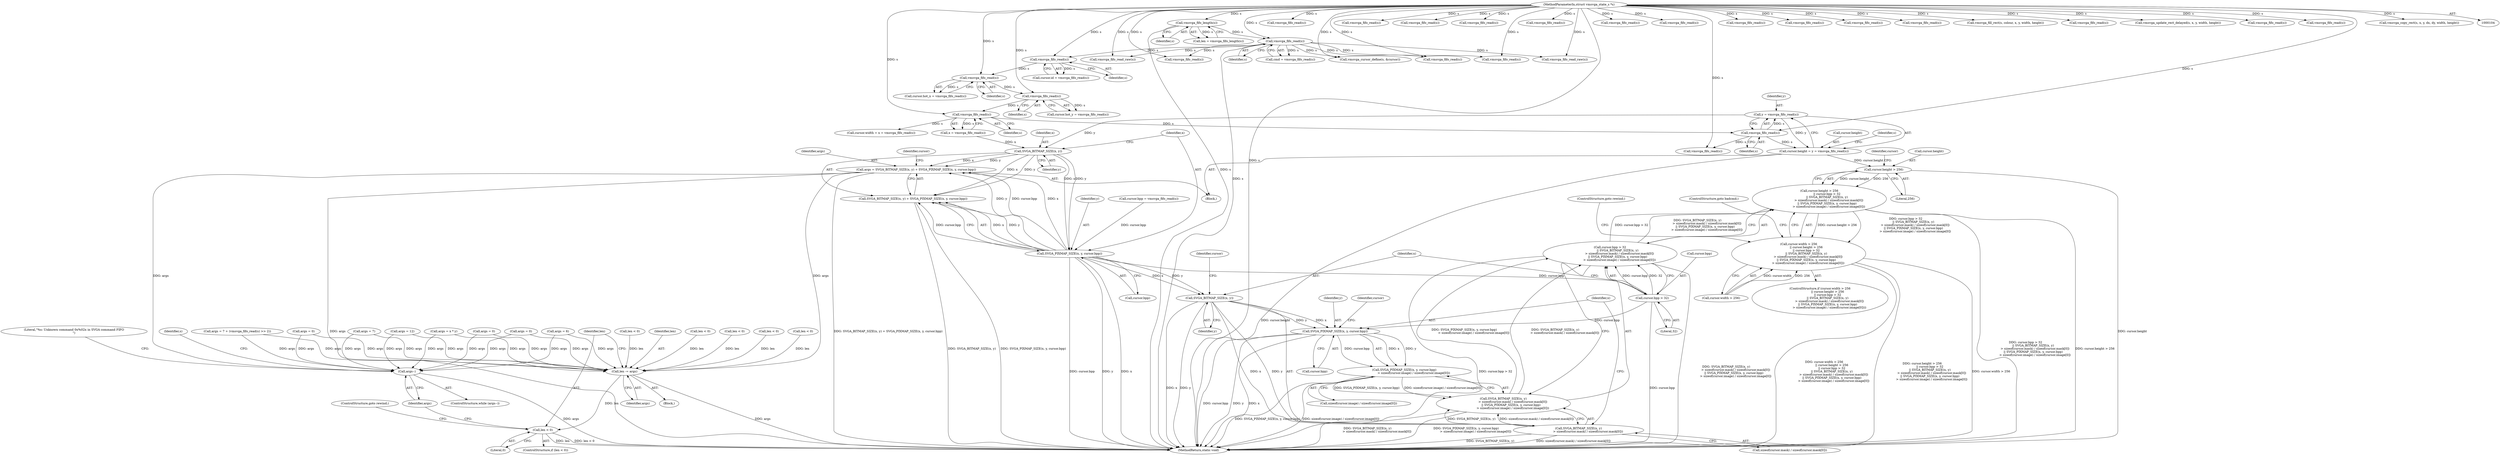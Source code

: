 digraph "0_qemu_167d97a3def77ee2dbf6e908b0ecbfe2103977db@API" {
"1000319" [label="(Call,y = vmsvga_fifo_read(s))"];
"1000321" [label="(Call,vmsvga_fifo_read(s))"];
"1000313" [label="(Call,vmsvga_fifo_read(s))"];
"1000305" [label="(Call,vmsvga_fifo_read(s))"];
"1000299" [label="(Call,vmsvga_fifo_read(s))"];
"1000293" [label="(Call,vmsvga_fifo_read(s))"];
"1000145" [label="(Call,vmsvga_fifo_read(s))"];
"1000125" [label="(Call,vmsvga_fifo_length(s))"];
"1000105" [label="(MethodParameterIn,struct vmsvga_state_s *s)"];
"1000315" [label="(Call,cursor.height = y = vmsvga_fifo_read(s))"];
"1000351" [label="(Call,cursor.height > 256)"];
"1000350" [label="(Call,cursor.height > 256\n                || cursor.bpp > 32\n                || SVGA_BITMAP_SIZE(x, y)\n                    > sizeof(cursor.mask) / sizeof(cursor.mask[0])\n                || SVGA_PIXMAP_SIZE(x, y, cursor.bpp)\n                    > sizeof(cursor.image) / sizeof(cursor.image[0]))"];
"1000344" [label="(Call,cursor.width > 256\n                || cursor.height > 256\n                || cursor.bpp > 32\n                || SVGA_BITMAP_SIZE(x, y)\n                    > sizeof(cursor.mask) / sizeof(cursor.mask[0])\n                || SVGA_PIXMAP_SIZE(x, y, cursor.bpp)\n                    > sizeof(cursor.image) / sizeof(cursor.image[0]))"];
"1000334" [label="(Call,SVGA_BITMAP_SIZE(x, y))"];
"1000331" [label="(Call,args = SVGA_BITMAP_SIZE(x, y) + SVGA_PIXMAP_SIZE(x, y, cursor.bpp))"];
"1000526" [label="(Call,len -= args)"];
"1000530" [label="(Call,len < 0)"];
"1000536" [label="(Call,args--)"];
"1000333" [label="(Call,SVGA_BITMAP_SIZE(x, y) + SVGA_PIXMAP_SIZE(x, y, cursor.bpp))"];
"1000337" [label="(Call,SVGA_PIXMAP_SIZE(x, y, cursor.bpp))"];
"1000357" [label="(Call,cursor.bpp > 32)"];
"1000356" [label="(Call,cursor.bpp > 32\n                || SVGA_BITMAP_SIZE(x, y)\n                    > sizeof(cursor.mask) / sizeof(cursor.mask[0])\n                || SVGA_PIXMAP_SIZE(x, y, cursor.bpp)\n                    > sizeof(cursor.image) / sizeof(cursor.image[0]))"];
"1000379" [label="(Call,SVGA_PIXMAP_SIZE(x, y, cursor.bpp))"];
"1000378" [label="(Call,SVGA_PIXMAP_SIZE(x, y, cursor.bpp)\n                    > sizeof(cursor.image) / sizeof(cursor.image[0]))"];
"1000362" [label="(Call,SVGA_BITMAP_SIZE(x, y)\n                    > sizeof(cursor.mask) / sizeof(cursor.mask[0])\n                || SVGA_PIXMAP_SIZE(x, y, cursor.bpp)\n                    > sizeof(cursor.image) / sizeof(cursor.image[0]))"];
"1000364" [label="(Call,SVGA_BITMAP_SIZE(x, y))"];
"1000363" [label="(Call,SVGA_BITMAP_SIZE(x, y)\n                    > sizeof(cursor.mask) / sizeof(cursor.mask[0]))"];
"1000333" [label="(Call,SVGA_BITMAP_SIZE(x, y) + SVGA_PIXMAP_SIZE(x, y, cursor.bpp))"];
"1000315" [label="(Call,cursor.height = y = vmsvga_fifo_read(s))"];
"1000316" [label="(Call,cursor.height)"];
"1000351" [label="(Call,cursor.height > 256)"];
"1000440" [label="(Call,vmsvga_fifo_read_raw(s))"];
"1000169" [label="(Call,vmsvga_fifo_read(s))"];
"1000294" [label="(Identifier,s)"];
"1000320" [label="(Identifier,y)"];
"1000345" [label="(Call,cursor.width > 256)"];
"1000542" [label="(Literal,\"%s: Unknown command 0x%02x in SVGA command FIFO\n\")"];
"1000293" [label="(Call,vmsvga_fifo_read(s))"];
"1000397" [label="(ControlStructure,goto badcmd;)"];
"1000307" [label="(Call,cursor.width = x = vmsvga_fifo_read(s))"];
"1000357" [label="(Call,cursor.bpp > 32)"];
"1000284" [label="(Call,len < 0)"];
"1000240" [label="(Call,vmsvga_fifo_read(s))"];
"1000161" [label="(Call,vmsvga_fifo_read(s))"];
"1000536" [label="(Call,args--)"];
"1000535" [label="(ControlStructure,while (args--))"];
"1000334" [label="(Call,SVGA_BITMAP_SIZE(x, y))"];
"1000305" [label="(Call,vmsvga_fifo_read(s))"];
"1000295" [label="(Call,cursor.hot_x = vmsvga_fifo_read(s))"];
"1000478" [label="(Call,args = 6)"];
"1000248" [label="(Call,vmsvga_fifo_read(s))"];
"1000363" [label="(Call,SVGA_BITMAP_SIZE(x, y)\n                    > sizeof(cursor.mask) / sizeof(cursor.mask[0]))"];
"1000329" [label="(Call,vmsvga_fifo_read(s))"];
"1000385" [label="(Call,sizeof(cursor.image) / sizeof(cursor.image[0]))"];
"1000350" [label="(Call,cursor.height > 256\n                || cursor.bpp > 32\n                || SVGA_BITMAP_SIZE(x, y)\n                    > sizeof(cursor.mask) / sizeof(cursor.mask[0])\n                || SVGA_PIXMAP_SIZE(x, y, cursor.bpp)\n                    > sizeof(cursor.image) / sizeof(cursor.image[0]))"];
"1000147" [label="(Block,)"];
"1000532" [label="(Literal,0)"];
"1000300" [label="(Identifier,s)"];
"1000539" [label="(Call,vmsvga_fifo_read(s))"];
"1000529" [label="(ControlStructure,if (len < 0))"];
"1000336" [label="(Identifier,y)"];
"1000501" [label="(Call,args = 7 + (vmsvga_fifo_read(s) >> 2))"];
"1000321" [label="(Call,vmsvga_fifo_read(s))"];
"1000361" [label="(Literal,32)"];
"1000526" [label="(Call,len -= args)"];
"1000527" [label="(Identifier,len)"];
"1000367" [label="(Call,sizeof(cursor.mask) / sizeof(cursor.mask[0]))"];
"1000323" [label="(Call,vmsvga_fifo_read(s))"];
"1000366" [label="(Identifier,y)"];
"1000187" [label="(Call,len < 0)"];
"1000299" [label="(Call,vmsvga_fifo_read(s))"];
"1000358" [label="(Call,cursor.bpp)"];
"1000337" [label="(Call,SVGA_PIXMAP_SIZE(x, y, cursor.bpp))"];
"1000352" [label="(Call,cursor.height)"];
"1000382" [label="(Call,cursor.bpp)"];
"1000165" [label="(Call,vmsvga_fifo_read(s))"];
"1000146" [label="(Identifier,s)"];
"1000370" [label="(Identifier,cursor)"];
"1000359" [label="(Identifier,cursor)"];
"1000194" [label="(Call,vmsvga_fifo_read(s))"];
"1000417" [label="(Call,vmsvga_fifo_read_raw(s))"];
"1000314" [label="(Identifier,s)"];
"1000344" [label="(Call,cursor.width > 256\n                || cursor.height > 256\n                || cursor.bpp > 32\n                || SVGA_BITMAP_SIZE(x, y)\n                    > sizeof(cursor.mask) / sizeof(cursor.mask[0])\n                || SVGA_PIXMAP_SIZE(x, y, cursor.bpp)\n                    > sizeof(cursor.image) / sizeof(cursor.image[0]))"];
"1000339" [label="(Identifier,y)"];
"1000379" [label="(Call,SVGA_PIXMAP_SIZE(x, y, cursor.bpp))"];
"1000306" [label="(Identifier,s)"];
"1000362" [label="(Call,SVGA_BITMAP_SIZE(x, y)\n                    > sizeof(cursor.mask) / sizeof(cursor.mask[0])\n                || SVGA_PIXMAP_SIZE(x, y, cursor.bpp)\n                    > sizeof(cursor.image) / sizeof(cursor.image[0]))"];
"1000325" [label="(Call,cursor.bpp = vmsvga_fifo_read(s))"];
"1000301" [label="(Call,cursor.hot_y = vmsvga_fifo_read(s))"];
"1000322" [label="(Identifier,s)"];
"1000206" [label="(Call,vmsvga_fifo_read(s))"];
"1000233" [label="(Call,len < 0)"];
"1000471" [label="(Call,args = x * y)"];
"1000145" [label="(Call,vmsvga_fifo_read(s))"];
"1000252" [label="(Call,vmsvga_fifo_read(s))"];
"1000563" [label="(MethodReturn,static void)"];
"1000244" [label="(Call,vmsvga_fifo_read(s))"];
"1000125" [label="(Call,vmsvga_fifo_length(s))"];
"1000335" [label="(Identifier,x)"];
"1000530" [label="(Call,len < 0)"];
"1000173" [label="(Call,vmsvga_fifo_read(s))"];
"1000356" [label="(Call,cursor.bpp > 32\n                || SVGA_BITMAP_SIZE(x, y)\n                    > sizeof(cursor.mask) / sizeof(cursor.mask[0])\n                || SVGA_PIXMAP_SIZE(x, y, cursor.bpp)\n                    > sizeof(cursor.image) / sizeof(cursor.image[0]))"];
"1000381" [label="(Identifier,y)"];
"1000319" [label="(Call,y = vmsvga_fifo_read(s))"];
"1000198" [label="(Call,vmsvga_fifo_read(s))"];
"1000343" [label="(ControlStructure,if (cursor.width > 256\n                || cursor.height > 256\n                || cursor.bpp > 32\n                || SVGA_BITMAP_SIZE(x, y)\n                    > sizeof(cursor.mask) / sizeof(cursor.mask[0])\n                || SVGA_PIXMAP_SIZE(x, y, cursor.bpp)\n                    > sizeof(cursor.image) / sizeof(cursor.image[0])))"];
"1000105" [label="(MethodParameterIn,struct vmsvga_state_s *s)"];
"1000338" [label="(Identifier,x)"];
"1000347" [label="(Identifier,cursor)"];
"1000210" [label="(Call,vmsvga_fifo_read(s))"];
"1000126" [label="(Identifier,s)"];
"1000214" [label="(Call,vmsvga_fill_rect(s, colour, x, y, width, height))"];
"1000331" [label="(Call,args = SVGA_BITMAP_SIZE(x, y) + SVGA_PIXMAP_SIZE(x, y, cursor.bpp))"];
"1000531" [label="(Identifier,len)"];
"1000260" [label="(Call,vmsvga_fifo_read(s))"];
"1000528" [label="(Identifier,args)"];
"1000175" [label="(Call,vmsvga_update_rect_delayed(s, x, y, width, height))"];
"1000340" [label="(Call,cursor.bpp)"];
"1000380" [label="(Identifier,x)"];
"1000275" [label="(Call,args = 0)"];
"1000256" [label="(Call,vmsvga_fifo_read(s))"];
"1000365" [label="(Identifier,x)"];
"1000224" [label="(Call,args = 0)"];
"1000364" [label="(Call,SVGA_BITMAP_SIZE(x, y))"];
"1000398" [label="(ControlStructure,goto rewind;)"];
"1000483" [label="(Call,args = 7)"];
"1000311" [label="(Call,x = vmsvga_fifo_read(s))"];
"1000522" [label="(Call,args = 0)"];
"1000202" [label="(Call,vmsvga_fifo_read(s))"];
"1000355" [label="(Literal,256)"];
"1000537" [label="(Identifier,args)"];
"1000378" [label="(Call,SVGA_PIXMAP_SIZE(x, y, cursor.bpp)\n                    > sizeof(cursor.image) / sizeof(cursor.image[0]))"];
"1000313" [label="(Call,vmsvga_fifo_read(s))"];
"1000324" [label="(Identifier,s)"];
"1000388" [label="(Identifier,cursor)"];
"1000442" [label="(Call,vmsvga_cursor_define(s, &cursor))"];
"1000143" [label="(Call,cmd = vmsvga_fifo_read(s))"];
"1000289" [label="(Call,cursor.id = vmsvga_fifo_read(s))"];
"1000534" [label="(ControlStructure,goto rewind;)"];
"1000264" [label="(Call,vmsvga_copy_rect(s, x, y, dx, dy, width, height))"];
"1000540" [label="(Identifier,s)"];
"1000332" [label="(Identifier,args)"];
"1000492" [label="(Call,len < 0)"];
"1000123" [label="(Call,len = vmsvga_fifo_length(s))"];
"1000136" [label="(Block,)"];
"1000511" [label="(Call,args = 12)"];
"1000452" [label="(Call,len < 0)"];
"1000319" -> "1000315"  [label="AST: "];
"1000319" -> "1000321"  [label="CFG: "];
"1000320" -> "1000319"  [label="AST: "];
"1000321" -> "1000319"  [label="AST: "];
"1000315" -> "1000319"  [label="CFG: "];
"1000319" -> "1000315"  [label="DDG: y"];
"1000321" -> "1000319"  [label="DDG: s"];
"1000319" -> "1000334"  [label="DDG: y"];
"1000321" -> "1000322"  [label="CFG: "];
"1000322" -> "1000321"  [label="AST: "];
"1000321" -> "1000315"  [label="DDG: s"];
"1000313" -> "1000321"  [label="DDG: s"];
"1000105" -> "1000321"  [label="DDG: s"];
"1000321" -> "1000323"  [label="DDG: s"];
"1000313" -> "1000311"  [label="AST: "];
"1000313" -> "1000314"  [label="CFG: "];
"1000314" -> "1000313"  [label="AST: "];
"1000311" -> "1000313"  [label="CFG: "];
"1000313" -> "1000307"  [label="DDG: s"];
"1000313" -> "1000311"  [label="DDG: s"];
"1000305" -> "1000313"  [label="DDG: s"];
"1000105" -> "1000313"  [label="DDG: s"];
"1000305" -> "1000301"  [label="AST: "];
"1000305" -> "1000306"  [label="CFG: "];
"1000306" -> "1000305"  [label="AST: "];
"1000301" -> "1000305"  [label="CFG: "];
"1000305" -> "1000301"  [label="DDG: s"];
"1000299" -> "1000305"  [label="DDG: s"];
"1000105" -> "1000305"  [label="DDG: s"];
"1000299" -> "1000295"  [label="AST: "];
"1000299" -> "1000300"  [label="CFG: "];
"1000300" -> "1000299"  [label="AST: "];
"1000295" -> "1000299"  [label="CFG: "];
"1000299" -> "1000295"  [label="DDG: s"];
"1000293" -> "1000299"  [label="DDG: s"];
"1000105" -> "1000299"  [label="DDG: s"];
"1000293" -> "1000289"  [label="AST: "];
"1000293" -> "1000294"  [label="CFG: "];
"1000294" -> "1000293"  [label="AST: "];
"1000289" -> "1000293"  [label="CFG: "];
"1000293" -> "1000289"  [label="DDG: s"];
"1000145" -> "1000293"  [label="DDG: s"];
"1000105" -> "1000293"  [label="DDG: s"];
"1000145" -> "1000143"  [label="AST: "];
"1000145" -> "1000146"  [label="CFG: "];
"1000146" -> "1000145"  [label="AST: "];
"1000143" -> "1000145"  [label="CFG: "];
"1000145" -> "1000563"  [label="DDG: s"];
"1000145" -> "1000143"  [label="DDG: s"];
"1000125" -> "1000145"  [label="DDG: s"];
"1000105" -> "1000145"  [label="DDG: s"];
"1000145" -> "1000161"  [label="DDG: s"];
"1000145" -> "1000194"  [label="DDG: s"];
"1000145" -> "1000240"  [label="DDG: s"];
"1000145" -> "1000417"  [label="DDG: s"];
"1000145" -> "1000440"  [label="DDG: s"];
"1000145" -> "1000442"  [label="DDG: s"];
"1000125" -> "1000123"  [label="AST: "];
"1000125" -> "1000126"  [label="CFG: "];
"1000126" -> "1000125"  [label="AST: "];
"1000123" -> "1000125"  [label="CFG: "];
"1000125" -> "1000563"  [label="DDG: s"];
"1000125" -> "1000123"  [label="DDG: s"];
"1000105" -> "1000125"  [label="DDG: s"];
"1000105" -> "1000104"  [label="AST: "];
"1000105" -> "1000563"  [label="DDG: s"];
"1000105" -> "1000161"  [label="DDG: s"];
"1000105" -> "1000165"  [label="DDG: s"];
"1000105" -> "1000169"  [label="DDG: s"];
"1000105" -> "1000173"  [label="DDG: s"];
"1000105" -> "1000175"  [label="DDG: s"];
"1000105" -> "1000194"  [label="DDG: s"];
"1000105" -> "1000198"  [label="DDG: s"];
"1000105" -> "1000202"  [label="DDG: s"];
"1000105" -> "1000206"  [label="DDG: s"];
"1000105" -> "1000210"  [label="DDG: s"];
"1000105" -> "1000214"  [label="DDG: s"];
"1000105" -> "1000240"  [label="DDG: s"];
"1000105" -> "1000244"  [label="DDG: s"];
"1000105" -> "1000248"  [label="DDG: s"];
"1000105" -> "1000252"  [label="DDG: s"];
"1000105" -> "1000256"  [label="DDG: s"];
"1000105" -> "1000260"  [label="DDG: s"];
"1000105" -> "1000264"  [label="DDG: s"];
"1000105" -> "1000323"  [label="DDG: s"];
"1000105" -> "1000329"  [label="DDG: s"];
"1000105" -> "1000417"  [label="DDG: s"];
"1000105" -> "1000440"  [label="DDG: s"];
"1000105" -> "1000442"  [label="DDG: s"];
"1000105" -> "1000539"  [label="DDG: s"];
"1000315" -> "1000147"  [label="AST: "];
"1000316" -> "1000315"  [label="AST: "];
"1000324" -> "1000315"  [label="CFG: "];
"1000315" -> "1000563"  [label="DDG: cursor.height"];
"1000315" -> "1000351"  [label="DDG: cursor.height"];
"1000351" -> "1000350"  [label="AST: "];
"1000351" -> "1000355"  [label="CFG: "];
"1000352" -> "1000351"  [label="AST: "];
"1000355" -> "1000351"  [label="AST: "];
"1000359" -> "1000351"  [label="CFG: "];
"1000350" -> "1000351"  [label="CFG: "];
"1000351" -> "1000563"  [label="DDG: cursor.height"];
"1000351" -> "1000350"  [label="DDG: cursor.height"];
"1000351" -> "1000350"  [label="DDG: 256"];
"1000350" -> "1000344"  [label="AST: "];
"1000350" -> "1000356"  [label="CFG: "];
"1000356" -> "1000350"  [label="AST: "];
"1000344" -> "1000350"  [label="CFG: "];
"1000350" -> "1000563"  [label="DDG: cursor.bpp > 32\n                || SVGA_BITMAP_SIZE(x, y)\n                    > sizeof(cursor.mask) / sizeof(cursor.mask[0])\n                || SVGA_PIXMAP_SIZE(x, y, cursor.bpp)\n                    > sizeof(cursor.image) / sizeof(cursor.image[0])"];
"1000350" -> "1000563"  [label="DDG: cursor.height > 256"];
"1000350" -> "1000344"  [label="DDG: cursor.height > 256"];
"1000350" -> "1000344"  [label="DDG: cursor.bpp > 32\n                || SVGA_BITMAP_SIZE(x, y)\n                    > sizeof(cursor.mask) / sizeof(cursor.mask[0])\n                || SVGA_PIXMAP_SIZE(x, y, cursor.bpp)\n                    > sizeof(cursor.image) / sizeof(cursor.image[0])"];
"1000356" -> "1000350"  [label="DDG: cursor.bpp > 32"];
"1000356" -> "1000350"  [label="DDG: SVGA_BITMAP_SIZE(x, y)\n                    > sizeof(cursor.mask) / sizeof(cursor.mask[0])\n                || SVGA_PIXMAP_SIZE(x, y, cursor.bpp)\n                    > sizeof(cursor.image) / sizeof(cursor.image[0])"];
"1000344" -> "1000343"  [label="AST: "];
"1000344" -> "1000345"  [label="CFG: "];
"1000345" -> "1000344"  [label="AST: "];
"1000397" -> "1000344"  [label="CFG: "];
"1000398" -> "1000344"  [label="CFG: "];
"1000344" -> "1000563"  [label="DDG: cursor.width > 256\n                || cursor.height > 256\n                || cursor.bpp > 32\n                || SVGA_BITMAP_SIZE(x, y)\n                    > sizeof(cursor.mask) / sizeof(cursor.mask[0])\n                || SVGA_PIXMAP_SIZE(x, y, cursor.bpp)\n                    > sizeof(cursor.image) / sizeof(cursor.image[0])"];
"1000344" -> "1000563"  [label="DDG: cursor.height > 256\n                || cursor.bpp > 32\n                || SVGA_BITMAP_SIZE(x, y)\n                    > sizeof(cursor.mask) / sizeof(cursor.mask[0])\n                || SVGA_PIXMAP_SIZE(x, y, cursor.bpp)\n                    > sizeof(cursor.image) / sizeof(cursor.image[0])"];
"1000344" -> "1000563"  [label="DDG: cursor.width > 256"];
"1000345" -> "1000344"  [label="DDG: cursor.width"];
"1000345" -> "1000344"  [label="DDG: 256"];
"1000334" -> "1000333"  [label="AST: "];
"1000334" -> "1000336"  [label="CFG: "];
"1000335" -> "1000334"  [label="AST: "];
"1000336" -> "1000334"  [label="AST: "];
"1000338" -> "1000334"  [label="CFG: "];
"1000334" -> "1000331"  [label="DDG: x"];
"1000334" -> "1000331"  [label="DDG: y"];
"1000334" -> "1000333"  [label="DDG: x"];
"1000334" -> "1000333"  [label="DDG: y"];
"1000311" -> "1000334"  [label="DDG: x"];
"1000334" -> "1000337"  [label="DDG: x"];
"1000334" -> "1000337"  [label="DDG: y"];
"1000331" -> "1000147"  [label="AST: "];
"1000331" -> "1000333"  [label="CFG: "];
"1000332" -> "1000331"  [label="AST: "];
"1000333" -> "1000331"  [label="AST: "];
"1000347" -> "1000331"  [label="CFG: "];
"1000331" -> "1000563"  [label="DDG: SVGA_BITMAP_SIZE(x, y) + SVGA_PIXMAP_SIZE(x, y, cursor.bpp)"];
"1000331" -> "1000563"  [label="DDG: args"];
"1000337" -> "1000331"  [label="DDG: x"];
"1000337" -> "1000331"  [label="DDG: y"];
"1000337" -> "1000331"  [label="DDG: cursor.bpp"];
"1000331" -> "1000526"  [label="DDG: args"];
"1000331" -> "1000536"  [label="DDG: args"];
"1000526" -> "1000136"  [label="AST: "];
"1000526" -> "1000528"  [label="CFG: "];
"1000527" -> "1000526"  [label="AST: "];
"1000528" -> "1000526"  [label="AST: "];
"1000531" -> "1000526"  [label="CFG: "];
"1000526" -> "1000563"  [label="DDG: args"];
"1000224" -> "1000526"  [label="DDG: args"];
"1000471" -> "1000526"  [label="DDG: args"];
"1000478" -> "1000526"  [label="DDG: args"];
"1000501" -> "1000526"  [label="DDG: args"];
"1000275" -> "1000526"  [label="DDG: args"];
"1000522" -> "1000526"  [label="DDG: args"];
"1000511" -> "1000526"  [label="DDG: args"];
"1000483" -> "1000526"  [label="DDG: args"];
"1000187" -> "1000526"  [label="DDG: len"];
"1000284" -> "1000526"  [label="DDG: len"];
"1000492" -> "1000526"  [label="DDG: len"];
"1000452" -> "1000526"  [label="DDG: len"];
"1000233" -> "1000526"  [label="DDG: len"];
"1000526" -> "1000530"  [label="DDG: len"];
"1000530" -> "1000529"  [label="AST: "];
"1000530" -> "1000532"  [label="CFG: "];
"1000531" -> "1000530"  [label="AST: "];
"1000532" -> "1000530"  [label="AST: "];
"1000534" -> "1000530"  [label="CFG: "];
"1000537" -> "1000530"  [label="CFG: "];
"1000530" -> "1000563"  [label="DDG: len"];
"1000530" -> "1000563"  [label="DDG: len < 0"];
"1000536" -> "1000535"  [label="AST: "];
"1000536" -> "1000537"  [label="CFG: "];
"1000537" -> "1000536"  [label="AST: "];
"1000540" -> "1000536"  [label="CFG: "];
"1000542" -> "1000536"  [label="CFG: "];
"1000536" -> "1000563"  [label="DDG: args"];
"1000224" -> "1000536"  [label="DDG: args"];
"1000471" -> "1000536"  [label="DDG: args"];
"1000478" -> "1000536"  [label="DDG: args"];
"1000501" -> "1000536"  [label="DDG: args"];
"1000275" -> "1000536"  [label="DDG: args"];
"1000522" -> "1000536"  [label="DDG: args"];
"1000511" -> "1000536"  [label="DDG: args"];
"1000483" -> "1000536"  [label="DDG: args"];
"1000333" -> "1000337"  [label="CFG: "];
"1000337" -> "1000333"  [label="AST: "];
"1000333" -> "1000563"  [label="DDG: SVGA_BITMAP_SIZE(x, y)"];
"1000333" -> "1000563"  [label="DDG: SVGA_PIXMAP_SIZE(x, y, cursor.bpp)"];
"1000337" -> "1000333"  [label="DDG: x"];
"1000337" -> "1000333"  [label="DDG: y"];
"1000337" -> "1000333"  [label="DDG: cursor.bpp"];
"1000337" -> "1000340"  [label="CFG: "];
"1000338" -> "1000337"  [label="AST: "];
"1000339" -> "1000337"  [label="AST: "];
"1000340" -> "1000337"  [label="AST: "];
"1000337" -> "1000563"  [label="DDG: y"];
"1000337" -> "1000563"  [label="DDG: x"];
"1000337" -> "1000563"  [label="DDG: cursor.bpp"];
"1000325" -> "1000337"  [label="DDG: cursor.bpp"];
"1000337" -> "1000357"  [label="DDG: cursor.bpp"];
"1000337" -> "1000364"  [label="DDG: x"];
"1000337" -> "1000364"  [label="DDG: y"];
"1000357" -> "1000356"  [label="AST: "];
"1000357" -> "1000361"  [label="CFG: "];
"1000358" -> "1000357"  [label="AST: "];
"1000361" -> "1000357"  [label="AST: "];
"1000365" -> "1000357"  [label="CFG: "];
"1000356" -> "1000357"  [label="CFG: "];
"1000357" -> "1000563"  [label="DDG: cursor.bpp"];
"1000357" -> "1000356"  [label="DDG: cursor.bpp"];
"1000357" -> "1000356"  [label="DDG: 32"];
"1000357" -> "1000379"  [label="DDG: cursor.bpp"];
"1000356" -> "1000362"  [label="CFG: "];
"1000362" -> "1000356"  [label="AST: "];
"1000356" -> "1000563"  [label="DDG: cursor.bpp > 32"];
"1000356" -> "1000563"  [label="DDG: SVGA_BITMAP_SIZE(x, y)\n                    > sizeof(cursor.mask) / sizeof(cursor.mask[0])\n                || SVGA_PIXMAP_SIZE(x, y, cursor.bpp)\n                    > sizeof(cursor.image) / sizeof(cursor.image[0])"];
"1000362" -> "1000356"  [label="DDG: SVGA_BITMAP_SIZE(x, y)\n                    > sizeof(cursor.mask) / sizeof(cursor.mask[0])"];
"1000362" -> "1000356"  [label="DDG: SVGA_PIXMAP_SIZE(x, y, cursor.bpp)\n                    > sizeof(cursor.image) / sizeof(cursor.image[0])"];
"1000379" -> "1000378"  [label="AST: "];
"1000379" -> "1000382"  [label="CFG: "];
"1000380" -> "1000379"  [label="AST: "];
"1000381" -> "1000379"  [label="AST: "];
"1000382" -> "1000379"  [label="AST: "];
"1000388" -> "1000379"  [label="CFG: "];
"1000379" -> "1000563"  [label="DDG: x"];
"1000379" -> "1000563"  [label="DDG: cursor.bpp"];
"1000379" -> "1000563"  [label="DDG: y"];
"1000379" -> "1000378"  [label="DDG: x"];
"1000379" -> "1000378"  [label="DDG: y"];
"1000379" -> "1000378"  [label="DDG: cursor.bpp"];
"1000364" -> "1000379"  [label="DDG: x"];
"1000364" -> "1000379"  [label="DDG: y"];
"1000378" -> "1000362"  [label="AST: "];
"1000378" -> "1000385"  [label="CFG: "];
"1000385" -> "1000378"  [label="AST: "];
"1000362" -> "1000378"  [label="CFG: "];
"1000378" -> "1000563"  [label="DDG: SVGA_PIXMAP_SIZE(x, y, cursor.bpp)"];
"1000378" -> "1000563"  [label="DDG: sizeof(cursor.image) / sizeof(cursor.image[0])"];
"1000378" -> "1000362"  [label="DDG: SVGA_PIXMAP_SIZE(x, y, cursor.bpp)"];
"1000378" -> "1000362"  [label="DDG: sizeof(cursor.image) / sizeof(cursor.image[0])"];
"1000362" -> "1000363"  [label="CFG: "];
"1000363" -> "1000362"  [label="AST: "];
"1000362" -> "1000563"  [label="DDG: SVGA_PIXMAP_SIZE(x, y, cursor.bpp)\n                    > sizeof(cursor.image) / sizeof(cursor.image[0])"];
"1000362" -> "1000563"  [label="DDG: SVGA_BITMAP_SIZE(x, y)\n                    > sizeof(cursor.mask) / sizeof(cursor.mask[0])"];
"1000363" -> "1000362"  [label="DDG: SVGA_BITMAP_SIZE(x, y)"];
"1000363" -> "1000362"  [label="DDG: sizeof(cursor.mask) / sizeof(cursor.mask[0])"];
"1000364" -> "1000363"  [label="AST: "];
"1000364" -> "1000366"  [label="CFG: "];
"1000365" -> "1000364"  [label="AST: "];
"1000366" -> "1000364"  [label="AST: "];
"1000370" -> "1000364"  [label="CFG: "];
"1000364" -> "1000563"  [label="DDG: x"];
"1000364" -> "1000563"  [label="DDG: y"];
"1000364" -> "1000363"  [label="DDG: x"];
"1000364" -> "1000363"  [label="DDG: y"];
"1000363" -> "1000367"  [label="CFG: "];
"1000367" -> "1000363"  [label="AST: "];
"1000380" -> "1000363"  [label="CFG: "];
"1000363" -> "1000563"  [label="DDG: SVGA_BITMAP_SIZE(x, y)"];
"1000363" -> "1000563"  [label="DDG: sizeof(cursor.mask) / sizeof(cursor.mask[0])"];
}
